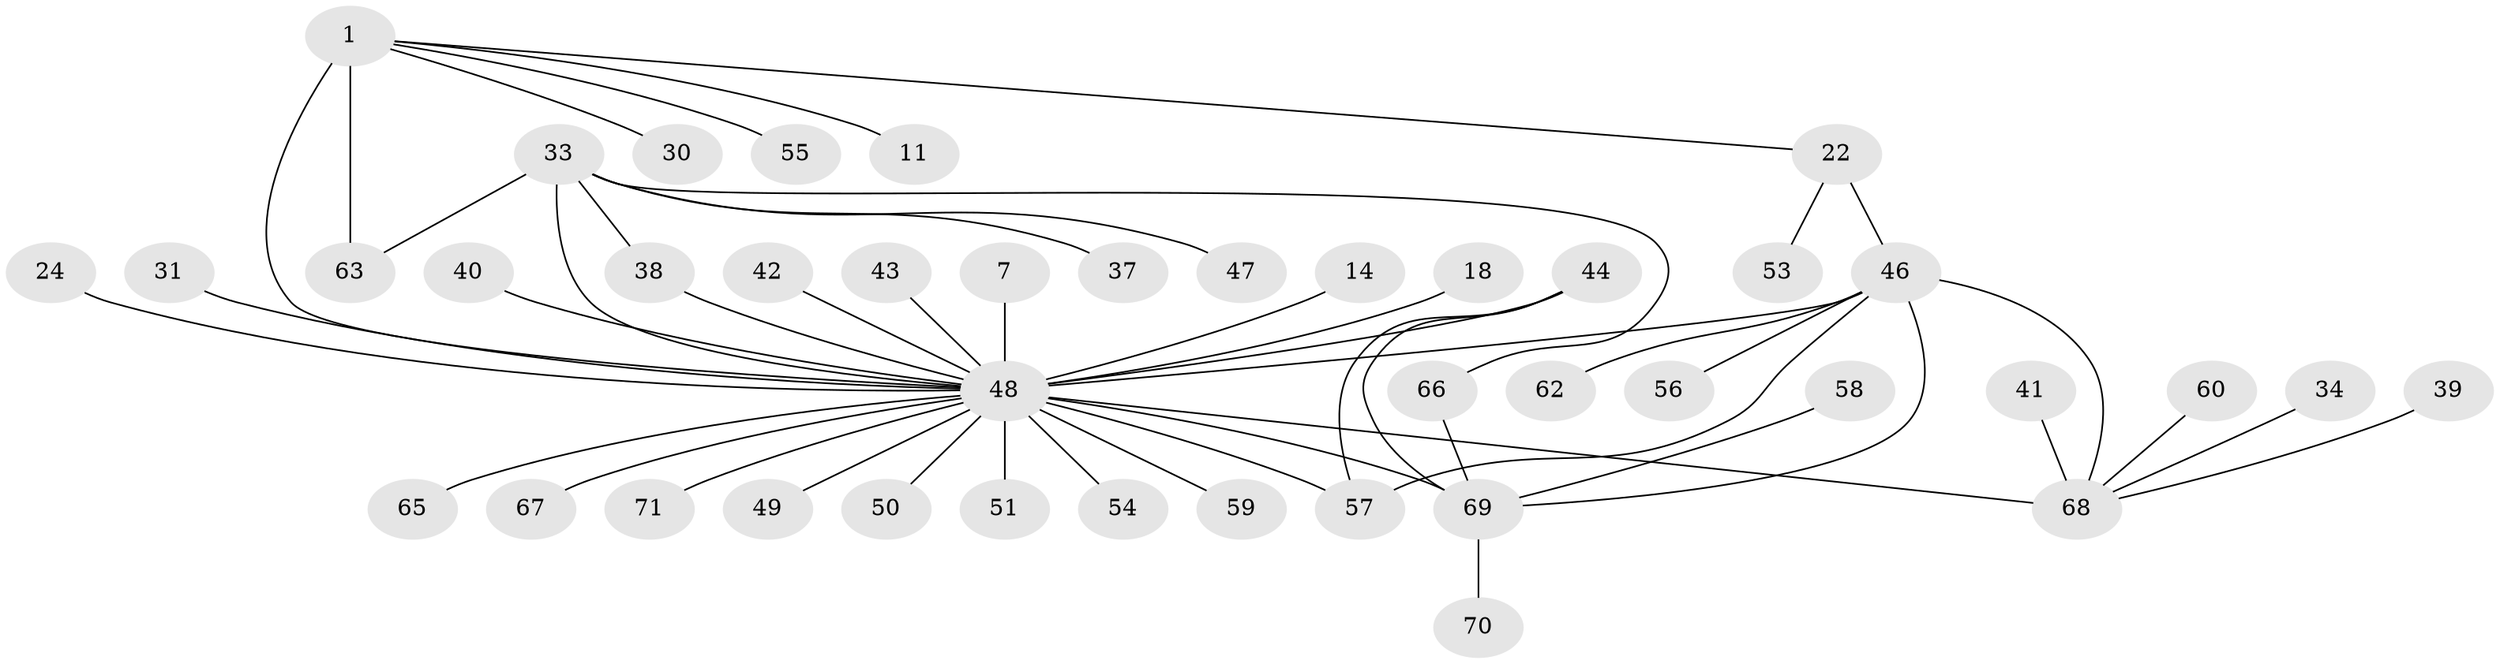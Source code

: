 // original degree distribution, {9: 0.014084507042253521, 8: 0.028169014084507043, 12: 0.028169014084507043, 7: 0.028169014084507043, 6: 0.04225352112676056, 1: 0.4225352112676056, 4: 0.07042253521126761, 3: 0.16901408450704225, 2: 0.15492957746478872, 11: 0.014084507042253521, 5: 0.028169014084507043}
// Generated by graph-tools (version 1.1) at 2025/50/03/04/25 21:50:22]
// undirected, 42 vertices, 50 edges
graph export_dot {
graph [start="1"]
  node [color=gray90,style=filled];
  1;
  7;
  11;
  14;
  18;
  22 [super="+21"];
  24;
  30;
  31;
  33 [super="+10"];
  34;
  37;
  38;
  39;
  40;
  41;
  42;
  43;
  44 [super="+36"];
  46 [super="+20+12"];
  47;
  48 [super="+17+35+3+23"];
  49;
  50;
  51;
  53;
  54;
  55;
  56;
  57 [super="+6"];
  58;
  59;
  60;
  62;
  63 [super="+52"];
  65;
  66 [super="+13+45"];
  67;
  68 [super="+25+64"];
  69 [super="+29+61"];
  70;
  71;
  1 -- 11;
  1 -- 30;
  1 -- 55;
  1 -- 22;
  1 -- 48 [weight=4];
  1 -- 63;
  7 -- 48;
  14 -- 48;
  18 -- 48;
  22 -- 53;
  22 -- 46 [weight=2];
  24 -- 48;
  31 -- 48 [weight=2];
  33 -- 37;
  33 -- 48 [weight=3];
  33 -- 63;
  33 -- 38;
  33 -- 47;
  33 -- 66;
  34 -- 68;
  38 -- 48;
  39 -- 68;
  40 -- 48;
  41 -- 68;
  42 -- 48;
  43 -- 48;
  44 -- 57 [weight=2];
  44 -- 69 [weight=2];
  44 -- 48 [weight=2];
  46 -- 56 [weight=2];
  46 -- 57 [weight=4];
  46 -- 69 [weight=3];
  46 -- 62;
  46 -- 48 [weight=3];
  46 -- 68 [weight=2];
  48 -- 57;
  48 -- 65;
  48 -- 67;
  48 -- 59;
  48 -- 49;
  48 -- 50;
  48 -- 54;
  48 -- 68 [weight=4];
  48 -- 69 [weight=5];
  48 -- 71;
  48 -- 51;
  58 -- 69;
  60 -- 68;
  66 -- 69;
  69 -- 70;
}
